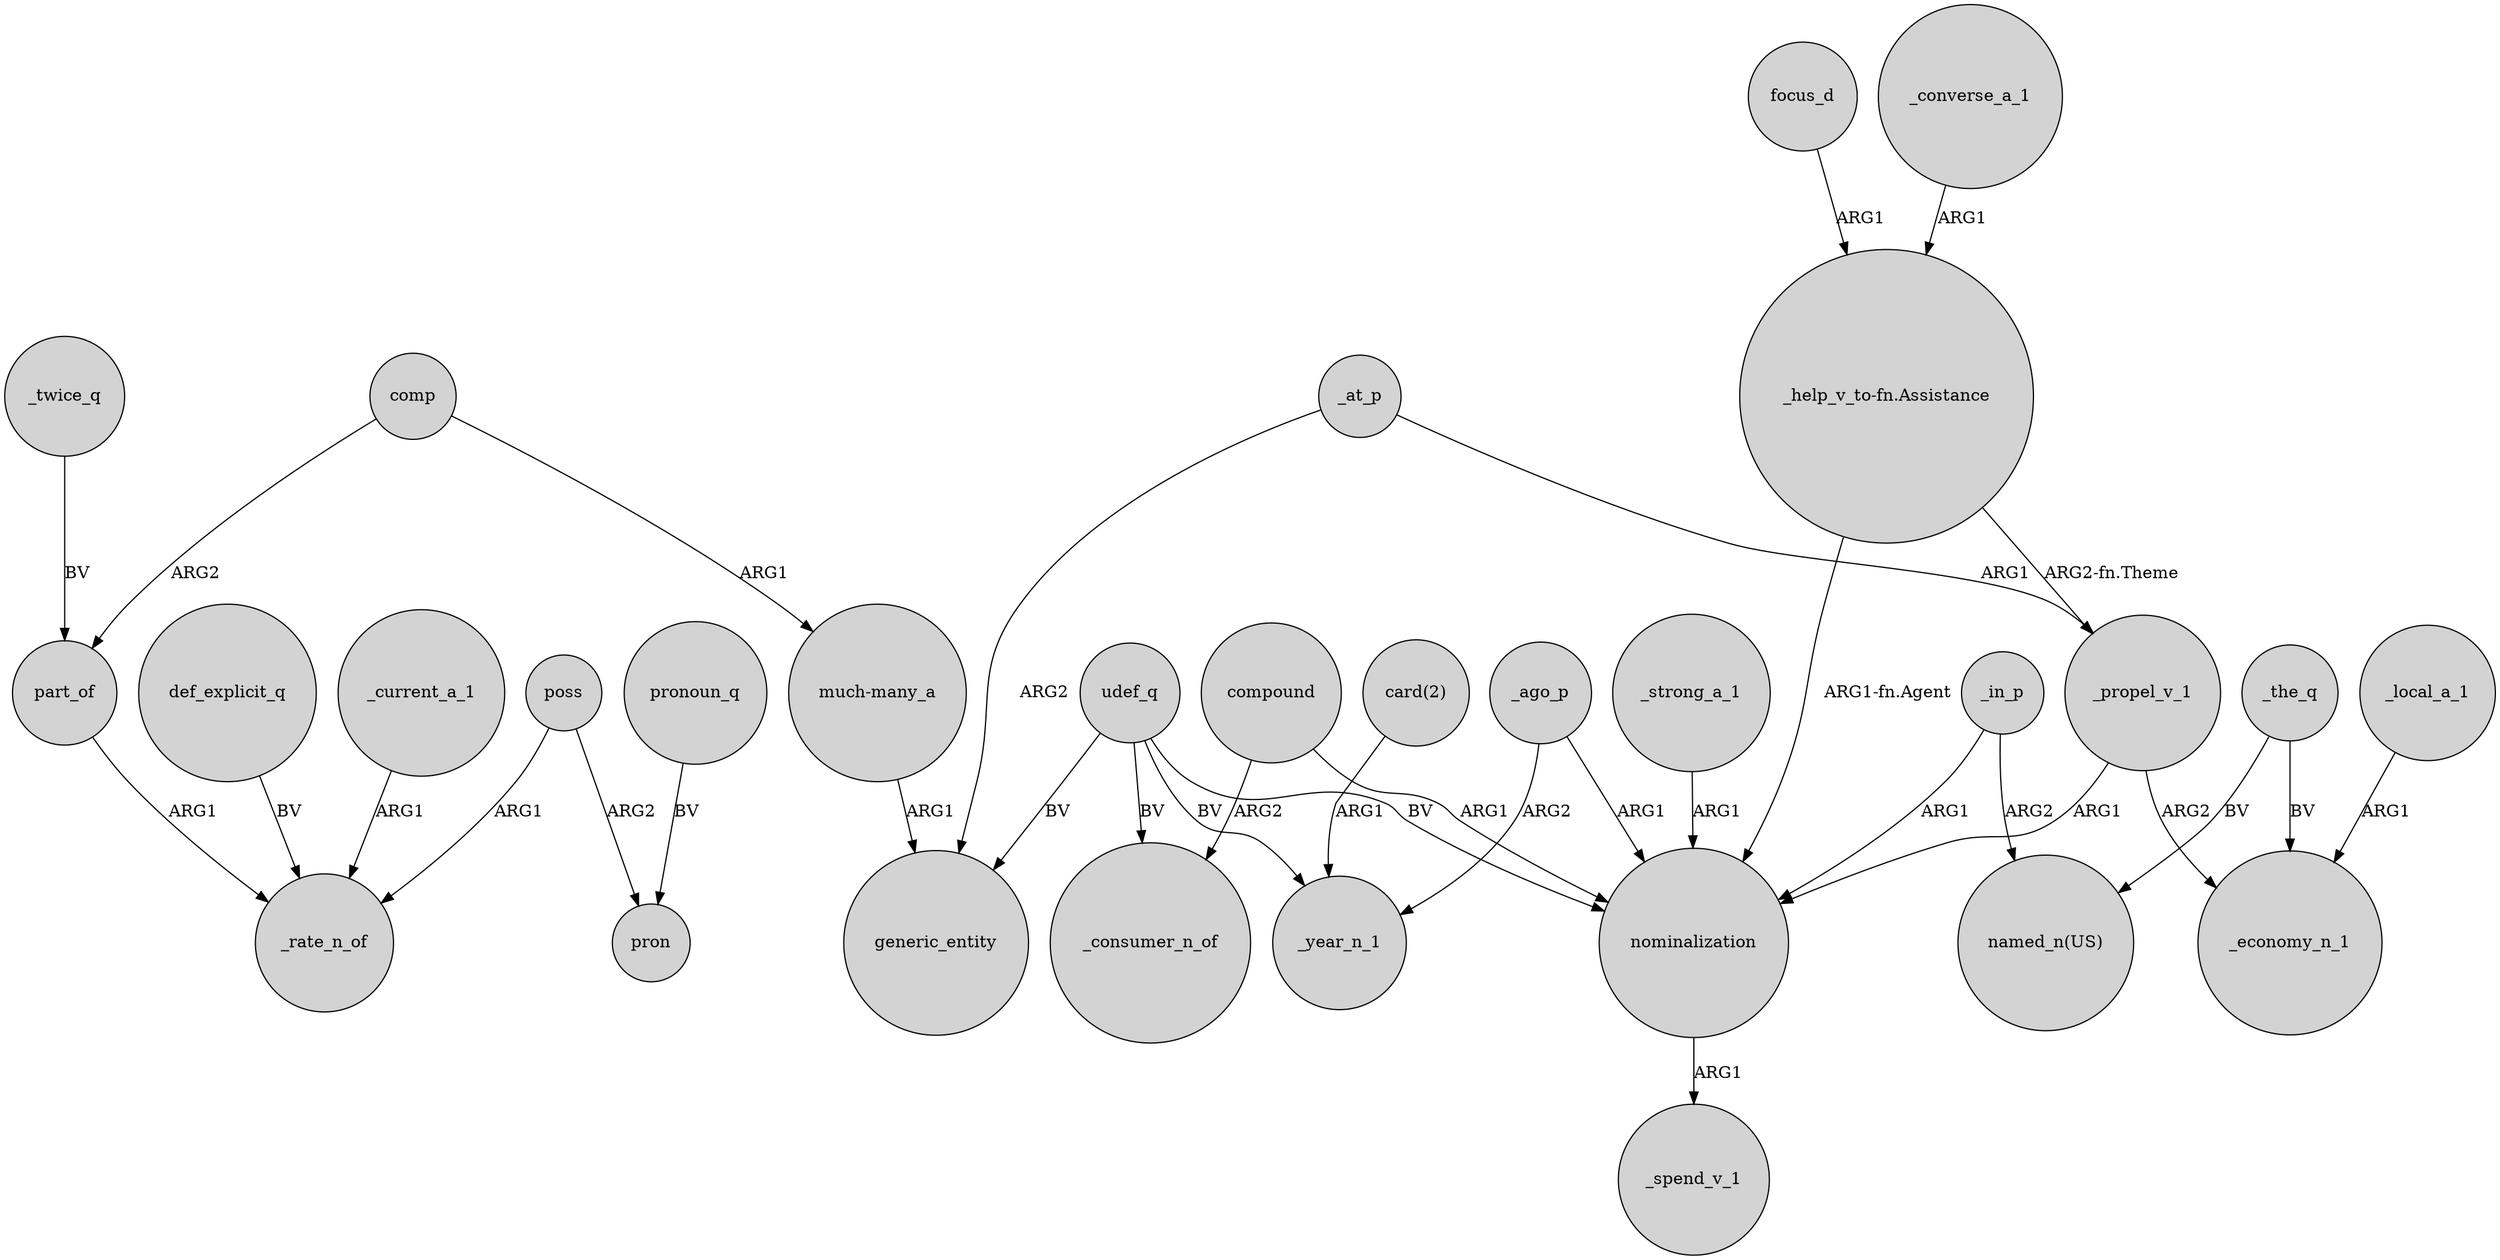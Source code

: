 digraph {
	node [shape=circle style=filled]
	_current_a_1 -> _rate_n_of [label=ARG1]
	poss -> _rate_n_of [label=ARG1]
	udef_q -> generic_entity [label=BV]
	_at_p -> _propel_v_1 [label=ARG1]
	poss -> pron [label=ARG2]
	nominalization -> _spend_v_1 [label=ARG1]
	_ago_p -> nominalization [label=ARG1]
	"_help_v_to-fn.Assistance" -> nominalization [label="ARG1-fn.Agent"]
	_at_p -> generic_entity [label=ARG2]
	"much-many_a" -> generic_entity [label=ARG1]
	def_explicit_q -> _rate_n_of [label=BV]
	comp -> part_of [label=ARG2]
	"_help_v_to-fn.Assistance" -> _propel_v_1 [label="ARG2-fn.Theme"]
	_strong_a_1 -> nominalization [label=ARG1]
	_local_a_1 -> _economy_n_1 [label=ARG1]
	_the_q -> _economy_n_1 [label=BV]
	_in_p -> "named_n(US)" [label=ARG2]
	_the_q -> "named_n(US)" [label=BV]
	pronoun_q -> pron [label=BV]
	_ago_p -> _year_n_1 [label=ARG2]
	"card(2)" -> _year_n_1 [label=ARG1]
	comp -> "much-many_a" [label=ARG1]
	_in_p -> nominalization [label=ARG1]
	_twice_q -> part_of [label=BV]
	udef_q -> _consumer_n_of [label=BV]
	udef_q -> nominalization [label=BV]
	compound -> _consumer_n_of [label=ARG2]
	udef_q -> _year_n_1 [label=BV]
	_propel_v_1 -> _economy_n_1 [label=ARG2]
	focus_d -> "_help_v_to-fn.Assistance" [label=ARG1]
	part_of -> _rate_n_of [label=ARG1]
	_converse_a_1 -> "_help_v_to-fn.Assistance" [label=ARG1]
	compound -> nominalization [label=ARG1]
	_propel_v_1 -> nominalization [label=ARG1]
}
